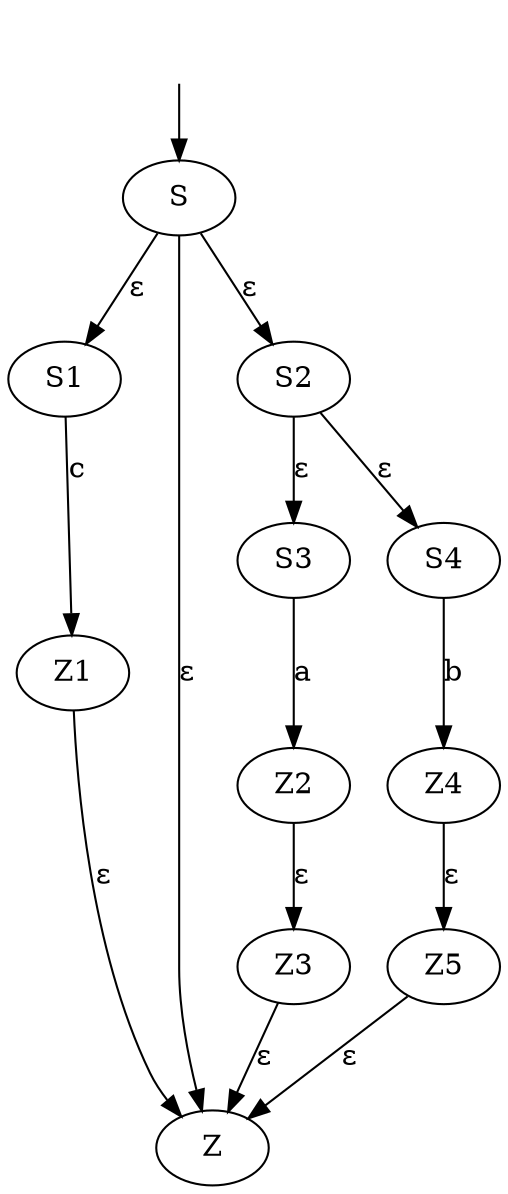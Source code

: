 digraph e5 {

    NULL -> S;
    NULL [style="invis"];
            
    S -> S1 [label=ε];

    S1 -> Z1 [label=c];
    Z1 -> Z [label=ε];

    S -> S2 [label=ε];

    S2 -> S3 [label=ε];
    S3 -> Z2 [label=a];
    Z2 -> Z3 [label=ε];
    Z3 -> Z [label=ε];

    S2 -> S4 [label=ε];
    S4 -> Z4 [label=b];
    Z4 -> Z5 [label=ε];
    Z5 -> Z [label=ε];

    S -> Z [label=ε]
      
 }
        
